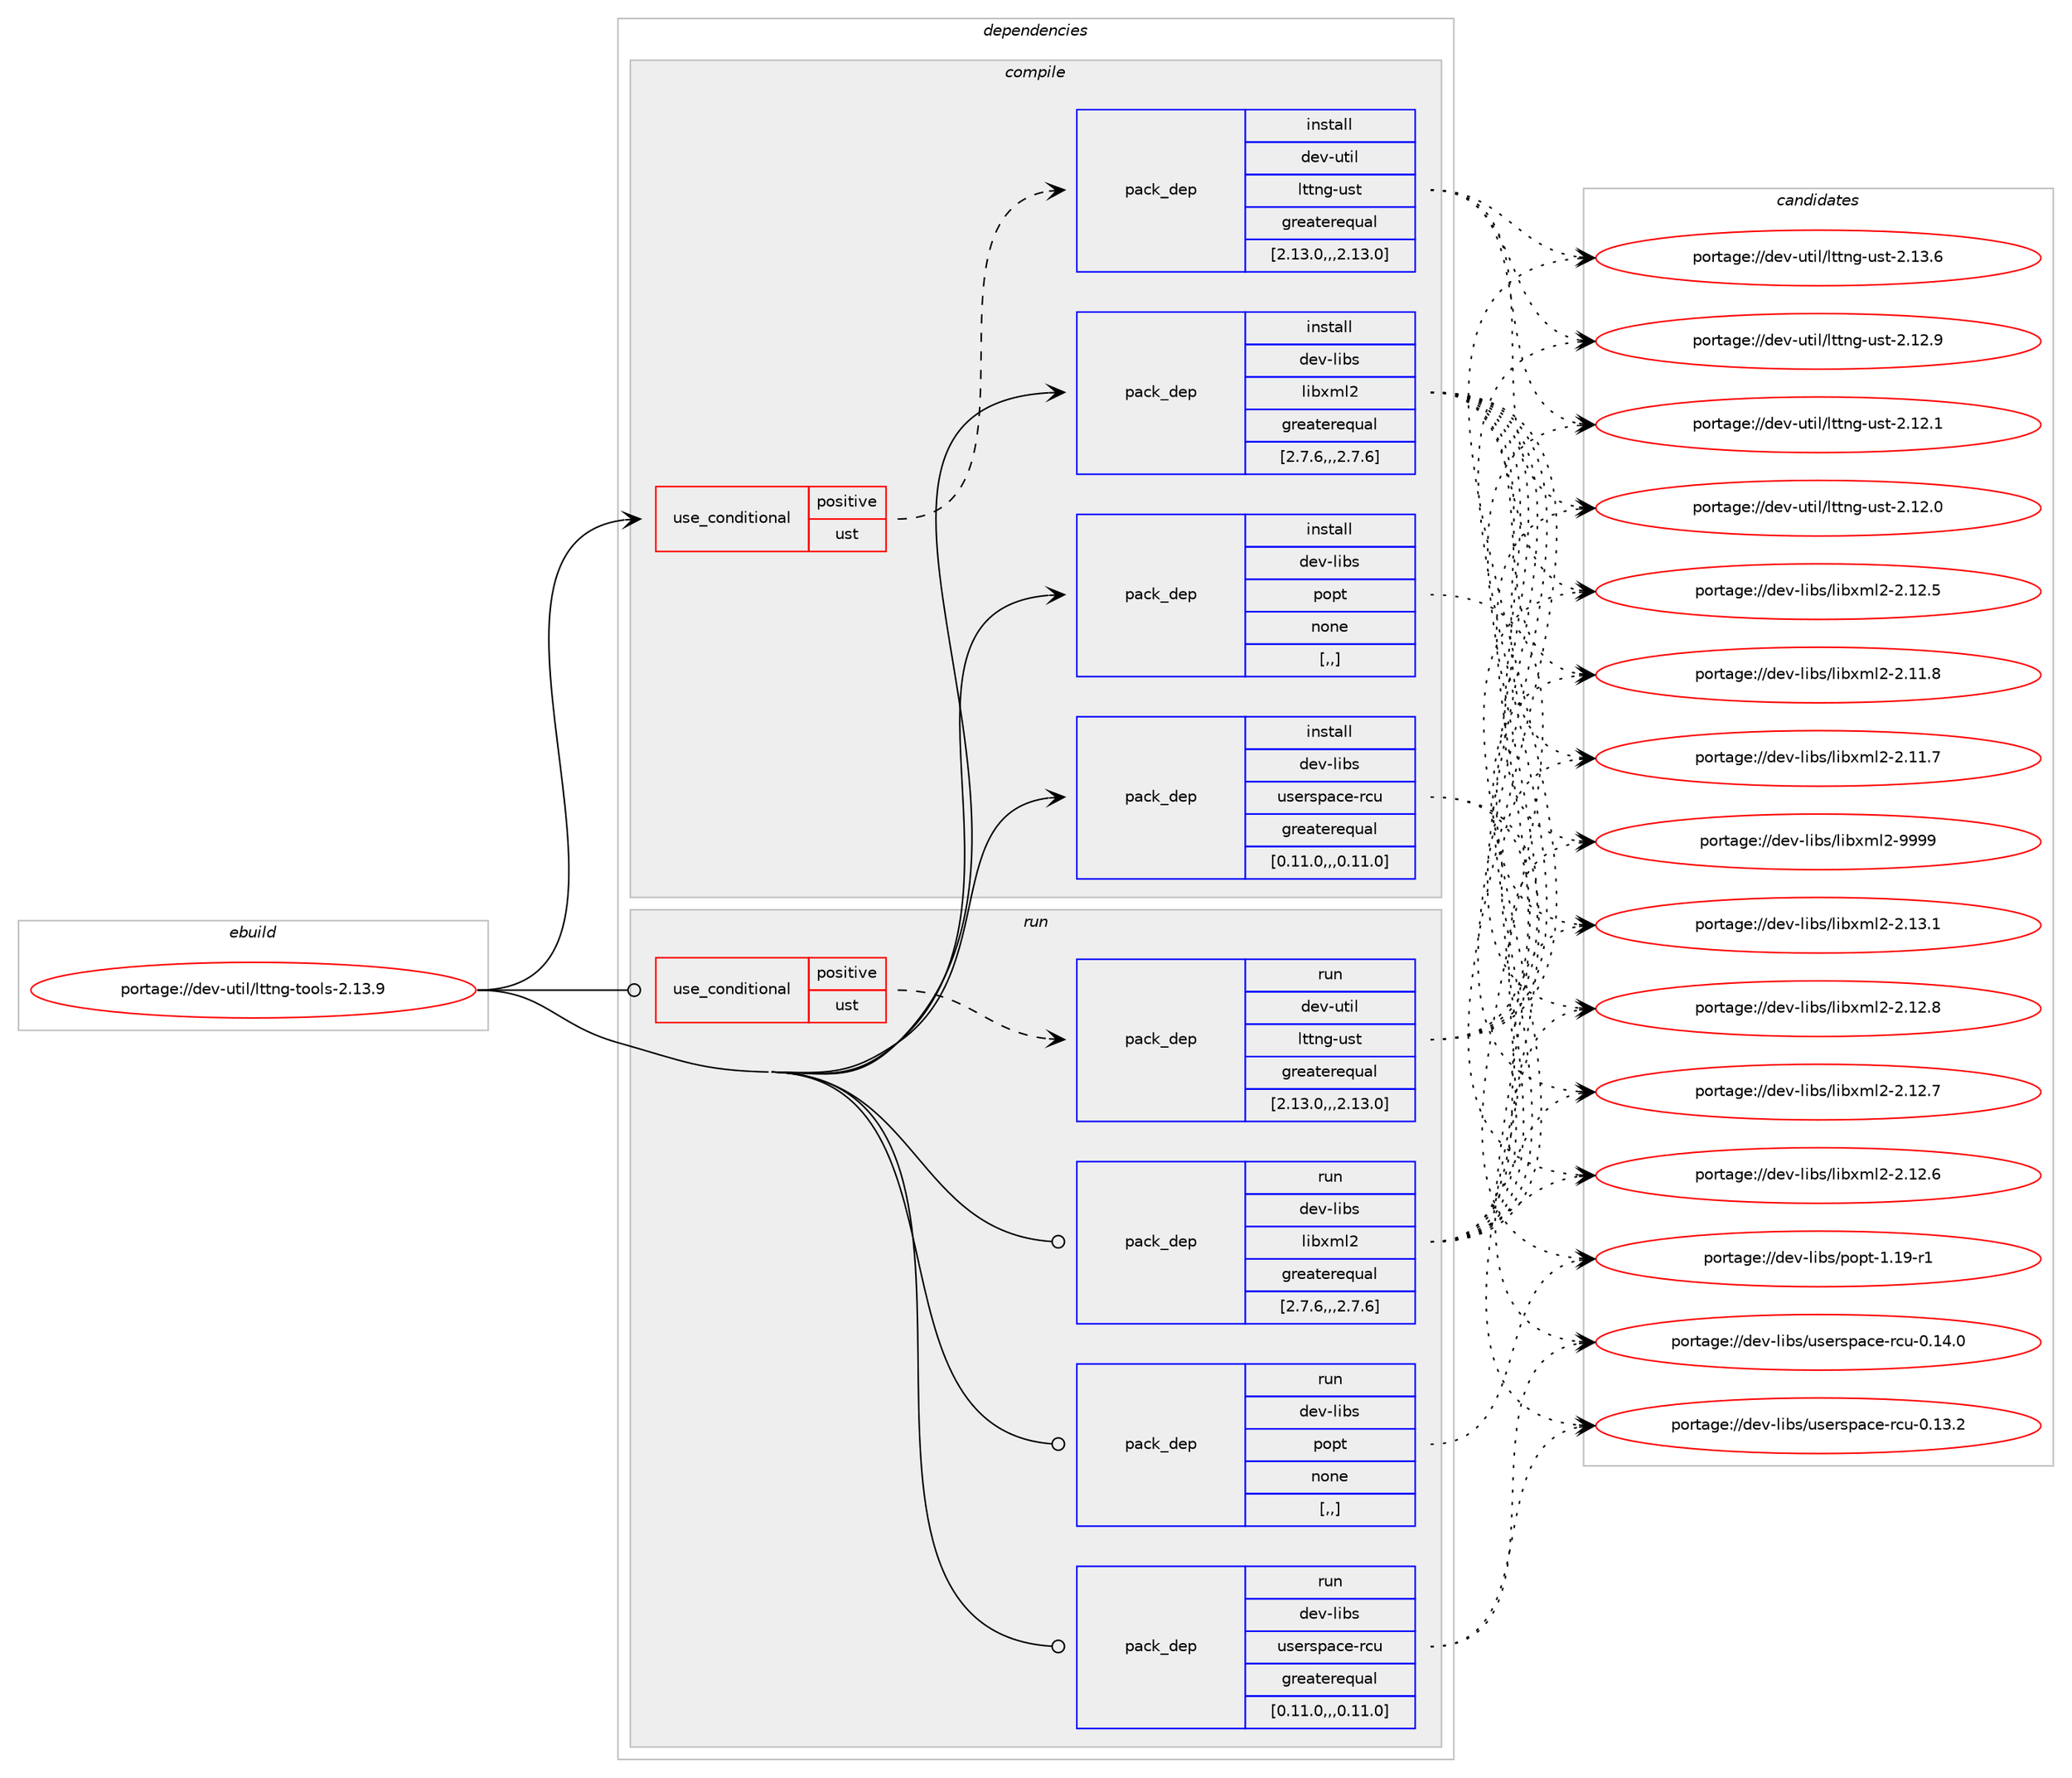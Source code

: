 digraph prolog {

# *************
# Graph options
# *************

newrank=true;
concentrate=true;
compound=true;
graph [rankdir=LR,fontname=Helvetica,fontsize=10,ranksep=1.5];#, ranksep=2.5, nodesep=0.2];
edge  [arrowhead=vee];
node  [fontname=Helvetica,fontsize=10];

# **********
# The ebuild
# **********

subgraph cluster_leftcol {
color=gray;
label=<<i>ebuild</i>>;
id [label="portage://dev-util/lttng-tools-2.13.9", color=red, width=4, href="../dev-util/lttng-tools-2.13.9.svg"];
}

# ****************
# The dependencies
# ****************

subgraph cluster_midcol {
color=gray;
label=<<i>dependencies</i>>;
subgraph cluster_compile {
fillcolor="#eeeeee";
style=filled;
label=<<i>compile</i>>;
subgraph cond60866 {
dependency216515 [label=<<TABLE BORDER="0" CELLBORDER="1" CELLSPACING="0" CELLPADDING="4"><TR><TD ROWSPAN="3" CELLPADDING="10">use_conditional</TD></TR><TR><TD>positive</TD></TR><TR><TD>ust</TD></TR></TABLE>>, shape=none, color=red];
subgraph pack154216 {
dependency216516 [label=<<TABLE BORDER="0" CELLBORDER="1" CELLSPACING="0" CELLPADDING="4" WIDTH="220"><TR><TD ROWSPAN="6" CELLPADDING="30">pack_dep</TD></TR><TR><TD WIDTH="110">install</TD></TR><TR><TD>dev-util</TD></TR><TR><TD>lttng-ust</TD></TR><TR><TD>greaterequal</TD></TR><TR><TD>[2.13.0,,,2.13.0]</TD></TR></TABLE>>, shape=none, color=blue];
}
dependency216515:e -> dependency216516:w [weight=20,style="dashed",arrowhead="vee"];
}
id:e -> dependency216515:w [weight=20,style="solid",arrowhead="vee"];
subgraph pack154217 {
dependency216517 [label=<<TABLE BORDER="0" CELLBORDER="1" CELLSPACING="0" CELLPADDING="4" WIDTH="220"><TR><TD ROWSPAN="6" CELLPADDING="30">pack_dep</TD></TR><TR><TD WIDTH="110">install</TD></TR><TR><TD>dev-libs</TD></TR><TR><TD>libxml2</TD></TR><TR><TD>greaterequal</TD></TR><TR><TD>[2.7.6,,,2.7.6]</TD></TR></TABLE>>, shape=none, color=blue];
}
id:e -> dependency216517:w [weight=20,style="solid",arrowhead="vee"];
subgraph pack154218 {
dependency216518 [label=<<TABLE BORDER="0" CELLBORDER="1" CELLSPACING="0" CELLPADDING="4" WIDTH="220"><TR><TD ROWSPAN="6" CELLPADDING="30">pack_dep</TD></TR><TR><TD WIDTH="110">install</TD></TR><TR><TD>dev-libs</TD></TR><TR><TD>popt</TD></TR><TR><TD>none</TD></TR><TR><TD>[,,]</TD></TR></TABLE>>, shape=none, color=blue];
}
id:e -> dependency216518:w [weight=20,style="solid",arrowhead="vee"];
subgraph pack154219 {
dependency216519 [label=<<TABLE BORDER="0" CELLBORDER="1" CELLSPACING="0" CELLPADDING="4" WIDTH="220"><TR><TD ROWSPAN="6" CELLPADDING="30">pack_dep</TD></TR><TR><TD WIDTH="110">install</TD></TR><TR><TD>dev-libs</TD></TR><TR><TD>userspace-rcu</TD></TR><TR><TD>greaterequal</TD></TR><TR><TD>[0.11.0,,,0.11.0]</TD></TR></TABLE>>, shape=none, color=blue];
}
id:e -> dependency216519:w [weight=20,style="solid",arrowhead="vee"];
}
subgraph cluster_compileandrun {
fillcolor="#eeeeee";
style=filled;
label=<<i>compile and run</i>>;
}
subgraph cluster_run {
fillcolor="#eeeeee";
style=filled;
label=<<i>run</i>>;
subgraph cond60867 {
dependency216520 [label=<<TABLE BORDER="0" CELLBORDER="1" CELLSPACING="0" CELLPADDING="4"><TR><TD ROWSPAN="3" CELLPADDING="10">use_conditional</TD></TR><TR><TD>positive</TD></TR><TR><TD>ust</TD></TR></TABLE>>, shape=none, color=red];
subgraph pack154220 {
dependency216521 [label=<<TABLE BORDER="0" CELLBORDER="1" CELLSPACING="0" CELLPADDING="4" WIDTH="220"><TR><TD ROWSPAN="6" CELLPADDING="30">pack_dep</TD></TR><TR><TD WIDTH="110">run</TD></TR><TR><TD>dev-util</TD></TR><TR><TD>lttng-ust</TD></TR><TR><TD>greaterequal</TD></TR><TR><TD>[2.13.0,,,2.13.0]</TD></TR></TABLE>>, shape=none, color=blue];
}
dependency216520:e -> dependency216521:w [weight=20,style="dashed",arrowhead="vee"];
}
id:e -> dependency216520:w [weight=20,style="solid",arrowhead="odot"];
subgraph pack154221 {
dependency216522 [label=<<TABLE BORDER="0" CELLBORDER="1" CELLSPACING="0" CELLPADDING="4" WIDTH="220"><TR><TD ROWSPAN="6" CELLPADDING="30">pack_dep</TD></TR><TR><TD WIDTH="110">run</TD></TR><TR><TD>dev-libs</TD></TR><TR><TD>libxml2</TD></TR><TR><TD>greaterequal</TD></TR><TR><TD>[2.7.6,,,2.7.6]</TD></TR></TABLE>>, shape=none, color=blue];
}
id:e -> dependency216522:w [weight=20,style="solid",arrowhead="odot"];
subgraph pack154222 {
dependency216523 [label=<<TABLE BORDER="0" CELLBORDER="1" CELLSPACING="0" CELLPADDING="4" WIDTH="220"><TR><TD ROWSPAN="6" CELLPADDING="30">pack_dep</TD></TR><TR><TD WIDTH="110">run</TD></TR><TR><TD>dev-libs</TD></TR><TR><TD>popt</TD></TR><TR><TD>none</TD></TR><TR><TD>[,,]</TD></TR></TABLE>>, shape=none, color=blue];
}
id:e -> dependency216523:w [weight=20,style="solid",arrowhead="odot"];
subgraph pack154223 {
dependency216524 [label=<<TABLE BORDER="0" CELLBORDER="1" CELLSPACING="0" CELLPADDING="4" WIDTH="220"><TR><TD ROWSPAN="6" CELLPADDING="30">pack_dep</TD></TR><TR><TD WIDTH="110">run</TD></TR><TR><TD>dev-libs</TD></TR><TR><TD>userspace-rcu</TD></TR><TR><TD>greaterequal</TD></TR><TR><TD>[0.11.0,,,0.11.0]</TD></TR></TABLE>>, shape=none, color=blue];
}
id:e -> dependency216524:w [weight=20,style="solid",arrowhead="odot"];
}
}

# **************
# The candidates
# **************

subgraph cluster_choices {
rank=same;
color=gray;
label=<<i>candidates</i>>;

subgraph choice154216 {
color=black;
nodesep=1;
choice10010111845117116105108471081161161101034511711511645504649514654 [label="portage://dev-util/lttng-ust-2.13.6", color=red, width=4,href="../dev-util/lttng-ust-2.13.6.svg"];
choice10010111845117116105108471081161161101034511711511645504649504657 [label="portage://dev-util/lttng-ust-2.12.9", color=red, width=4,href="../dev-util/lttng-ust-2.12.9.svg"];
choice10010111845117116105108471081161161101034511711511645504649504649 [label="portage://dev-util/lttng-ust-2.12.1", color=red, width=4,href="../dev-util/lttng-ust-2.12.1.svg"];
choice10010111845117116105108471081161161101034511711511645504649504648 [label="portage://dev-util/lttng-ust-2.12.0", color=red, width=4,href="../dev-util/lttng-ust-2.12.0.svg"];
dependency216516:e -> choice10010111845117116105108471081161161101034511711511645504649514654:w [style=dotted,weight="100"];
dependency216516:e -> choice10010111845117116105108471081161161101034511711511645504649504657:w [style=dotted,weight="100"];
dependency216516:e -> choice10010111845117116105108471081161161101034511711511645504649504649:w [style=dotted,weight="100"];
dependency216516:e -> choice10010111845117116105108471081161161101034511711511645504649504648:w [style=dotted,weight="100"];
}
subgraph choice154217 {
color=black;
nodesep=1;
choice10010111845108105981154710810598120109108504557575757 [label="portage://dev-libs/libxml2-9999", color=red, width=4,href="../dev-libs/libxml2-9999.svg"];
choice100101118451081059811547108105981201091085045504649514649 [label="portage://dev-libs/libxml2-2.13.1", color=red, width=4,href="../dev-libs/libxml2-2.13.1.svg"];
choice100101118451081059811547108105981201091085045504649504656 [label="portage://dev-libs/libxml2-2.12.8", color=red, width=4,href="../dev-libs/libxml2-2.12.8.svg"];
choice100101118451081059811547108105981201091085045504649504655 [label="portage://dev-libs/libxml2-2.12.7", color=red, width=4,href="../dev-libs/libxml2-2.12.7.svg"];
choice100101118451081059811547108105981201091085045504649504654 [label="portage://dev-libs/libxml2-2.12.6", color=red, width=4,href="../dev-libs/libxml2-2.12.6.svg"];
choice100101118451081059811547108105981201091085045504649504653 [label="portage://dev-libs/libxml2-2.12.5", color=red, width=4,href="../dev-libs/libxml2-2.12.5.svg"];
choice100101118451081059811547108105981201091085045504649494656 [label="portage://dev-libs/libxml2-2.11.8", color=red, width=4,href="../dev-libs/libxml2-2.11.8.svg"];
choice100101118451081059811547108105981201091085045504649494655 [label="portage://dev-libs/libxml2-2.11.7", color=red, width=4,href="../dev-libs/libxml2-2.11.7.svg"];
dependency216517:e -> choice10010111845108105981154710810598120109108504557575757:w [style=dotted,weight="100"];
dependency216517:e -> choice100101118451081059811547108105981201091085045504649514649:w [style=dotted,weight="100"];
dependency216517:e -> choice100101118451081059811547108105981201091085045504649504656:w [style=dotted,weight="100"];
dependency216517:e -> choice100101118451081059811547108105981201091085045504649504655:w [style=dotted,weight="100"];
dependency216517:e -> choice100101118451081059811547108105981201091085045504649504654:w [style=dotted,weight="100"];
dependency216517:e -> choice100101118451081059811547108105981201091085045504649504653:w [style=dotted,weight="100"];
dependency216517:e -> choice100101118451081059811547108105981201091085045504649494656:w [style=dotted,weight="100"];
dependency216517:e -> choice100101118451081059811547108105981201091085045504649494655:w [style=dotted,weight="100"];
}
subgraph choice154218 {
color=black;
nodesep=1;
choice10010111845108105981154711211111211645494649574511449 [label="portage://dev-libs/popt-1.19-r1", color=red, width=4,href="../dev-libs/popt-1.19-r1.svg"];
dependency216518:e -> choice10010111845108105981154711211111211645494649574511449:w [style=dotted,weight="100"];
}
subgraph choice154219 {
color=black;
nodesep=1;
choice1001011184510810598115471171151011141151129799101451149911745484649524648 [label="portage://dev-libs/userspace-rcu-0.14.0", color=red, width=4,href="../dev-libs/userspace-rcu-0.14.0.svg"];
choice1001011184510810598115471171151011141151129799101451149911745484649514650 [label="portage://dev-libs/userspace-rcu-0.13.2", color=red, width=4,href="../dev-libs/userspace-rcu-0.13.2.svg"];
dependency216519:e -> choice1001011184510810598115471171151011141151129799101451149911745484649524648:w [style=dotted,weight="100"];
dependency216519:e -> choice1001011184510810598115471171151011141151129799101451149911745484649514650:w [style=dotted,weight="100"];
}
subgraph choice154220 {
color=black;
nodesep=1;
choice10010111845117116105108471081161161101034511711511645504649514654 [label="portage://dev-util/lttng-ust-2.13.6", color=red, width=4,href="../dev-util/lttng-ust-2.13.6.svg"];
choice10010111845117116105108471081161161101034511711511645504649504657 [label="portage://dev-util/lttng-ust-2.12.9", color=red, width=4,href="../dev-util/lttng-ust-2.12.9.svg"];
choice10010111845117116105108471081161161101034511711511645504649504649 [label="portage://dev-util/lttng-ust-2.12.1", color=red, width=4,href="../dev-util/lttng-ust-2.12.1.svg"];
choice10010111845117116105108471081161161101034511711511645504649504648 [label="portage://dev-util/lttng-ust-2.12.0", color=red, width=4,href="../dev-util/lttng-ust-2.12.0.svg"];
dependency216521:e -> choice10010111845117116105108471081161161101034511711511645504649514654:w [style=dotted,weight="100"];
dependency216521:e -> choice10010111845117116105108471081161161101034511711511645504649504657:w [style=dotted,weight="100"];
dependency216521:e -> choice10010111845117116105108471081161161101034511711511645504649504649:w [style=dotted,weight="100"];
dependency216521:e -> choice10010111845117116105108471081161161101034511711511645504649504648:w [style=dotted,weight="100"];
}
subgraph choice154221 {
color=black;
nodesep=1;
choice10010111845108105981154710810598120109108504557575757 [label="portage://dev-libs/libxml2-9999", color=red, width=4,href="../dev-libs/libxml2-9999.svg"];
choice100101118451081059811547108105981201091085045504649514649 [label="portage://dev-libs/libxml2-2.13.1", color=red, width=4,href="../dev-libs/libxml2-2.13.1.svg"];
choice100101118451081059811547108105981201091085045504649504656 [label="portage://dev-libs/libxml2-2.12.8", color=red, width=4,href="../dev-libs/libxml2-2.12.8.svg"];
choice100101118451081059811547108105981201091085045504649504655 [label="portage://dev-libs/libxml2-2.12.7", color=red, width=4,href="../dev-libs/libxml2-2.12.7.svg"];
choice100101118451081059811547108105981201091085045504649504654 [label="portage://dev-libs/libxml2-2.12.6", color=red, width=4,href="../dev-libs/libxml2-2.12.6.svg"];
choice100101118451081059811547108105981201091085045504649504653 [label="portage://dev-libs/libxml2-2.12.5", color=red, width=4,href="../dev-libs/libxml2-2.12.5.svg"];
choice100101118451081059811547108105981201091085045504649494656 [label="portage://dev-libs/libxml2-2.11.8", color=red, width=4,href="../dev-libs/libxml2-2.11.8.svg"];
choice100101118451081059811547108105981201091085045504649494655 [label="portage://dev-libs/libxml2-2.11.7", color=red, width=4,href="../dev-libs/libxml2-2.11.7.svg"];
dependency216522:e -> choice10010111845108105981154710810598120109108504557575757:w [style=dotted,weight="100"];
dependency216522:e -> choice100101118451081059811547108105981201091085045504649514649:w [style=dotted,weight="100"];
dependency216522:e -> choice100101118451081059811547108105981201091085045504649504656:w [style=dotted,weight="100"];
dependency216522:e -> choice100101118451081059811547108105981201091085045504649504655:w [style=dotted,weight="100"];
dependency216522:e -> choice100101118451081059811547108105981201091085045504649504654:w [style=dotted,weight="100"];
dependency216522:e -> choice100101118451081059811547108105981201091085045504649504653:w [style=dotted,weight="100"];
dependency216522:e -> choice100101118451081059811547108105981201091085045504649494656:w [style=dotted,weight="100"];
dependency216522:e -> choice100101118451081059811547108105981201091085045504649494655:w [style=dotted,weight="100"];
}
subgraph choice154222 {
color=black;
nodesep=1;
choice10010111845108105981154711211111211645494649574511449 [label="portage://dev-libs/popt-1.19-r1", color=red, width=4,href="../dev-libs/popt-1.19-r1.svg"];
dependency216523:e -> choice10010111845108105981154711211111211645494649574511449:w [style=dotted,weight="100"];
}
subgraph choice154223 {
color=black;
nodesep=1;
choice1001011184510810598115471171151011141151129799101451149911745484649524648 [label="portage://dev-libs/userspace-rcu-0.14.0", color=red, width=4,href="../dev-libs/userspace-rcu-0.14.0.svg"];
choice1001011184510810598115471171151011141151129799101451149911745484649514650 [label="portage://dev-libs/userspace-rcu-0.13.2", color=red, width=4,href="../dev-libs/userspace-rcu-0.13.2.svg"];
dependency216524:e -> choice1001011184510810598115471171151011141151129799101451149911745484649524648:w [style=dotted,weight="100"];
dependency216524:e -> choice1001011184510810598115471171151011141151129799101451149911745484649514650:w [style=dotted,weight="100"];
}
}

}
